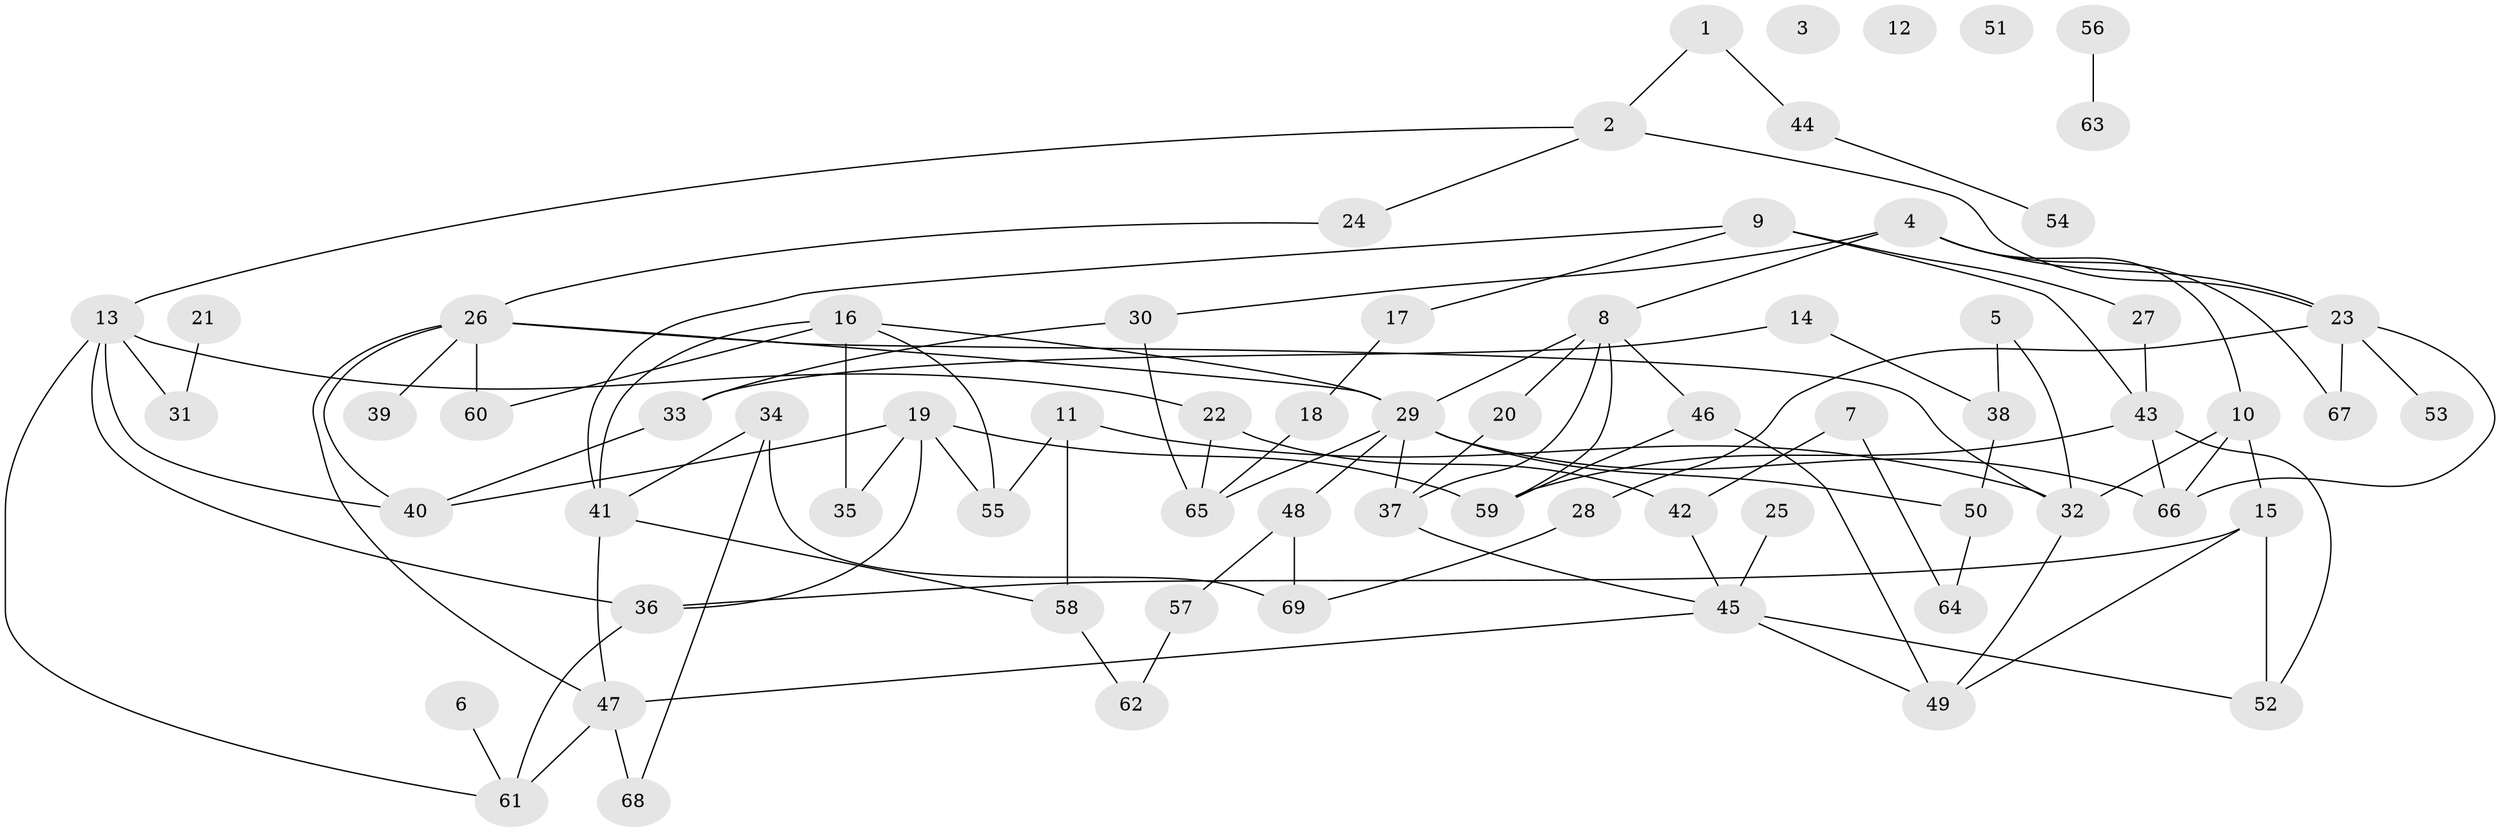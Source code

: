 // Generated by graph-tools (version 1.1) at 2025/25/03/09/25 03:25:22]
// undirected, 69 vertices, 105 edges
graph export_dot {
graph [start="1"]
  node [color=gray90,style=filled];
  1;
  2;
  3;
  4;
  5;
  6;
  7;
  8;
  9;
  10;
  11;
  12;
  13;
  14;
  15;
  16;
  17;
  18;
  19;
  20;
  21;
  22;
  23;
  24;
  25;
  26;
  27;
  28;
  29;
  30;
  31;
  32;
  33;
  34;
  35;
  36;
  37;
  38;
  39;
  40;
  41;
  42;
  43;
  44;
  45;
  46;
  47;
  48;
  49;
  50;
  51;
  52;
  53;
  54;
  55;
  56;
  57;
  58;
  59;
  60;
  61;
  62;
  63;
  64;
  65;
  66;
  67;
  68;
  69;
  1 -- 2;
  1 -- 44;
  2 -- 13;
  2 -- 23;
  2 -- 24;
  4 -- 8;
  4 -- 10;
  4 -- 23;
  4 -- 30;
  4 -- 67;
  5 -- 32;
  5 -- 38;
  6 -- 61;
  7 -- 42;
  7 -- 64;
  8 -- 20;
  8 -- 29;
  8 -- 37;
  8 -- 46;
  8 -- 59;
  9 -- 17;
  9 -- 27;
  9 -- 41;
  9 -- 43;
  10 -- 15;
  10 -- 32;
  10 -- 66;
  11 -- 32;
  11 -- 55;
  11 -- 58;
  13 -- 22;
  13 -- 31;
  13 -- 36;
  13 -- 40;
  13 -- 61;
  14 -- 33;
  14 -- 38;
  15 -- 36;
  15 -- 49;
  15 -- 52;
  16 -- 29;
  16 -- 35;
  16 -- 41;
  16 -- 55;
  16 -- 60;
  17 -- 18;
  18 -- 65;
  19 -- 35;
  19 -- 36;
  19 -- 40;
  19 -- 55;
  19 -- 59;
  20 -- 37;
  21 -- 31;
  22 -- 42;
  22 -- 65;
  23 -- 28;
  23 -- 53;
  23 -- 66;
  23 -- 67;
  24 -- 26;
  25 -- 45;
  26 -- 29;
  26 -- 32;
  26 -- 39;
  26 -- 40;
  26 -- 47;
  26 -- 60;
  27 -- 43;
  28 -- 69;
  29 -- 37;
  29 -- 48;
  29 -- 50;
  29 -- 65;
  29 -- 66;
  30 -- 33;
  30 -- 65;
  32 -- 49;
  33 -- 40;
  34 -- 41;
  34 -- 68;
  34 -- 69;
  36 -- 61;
  37 -- 45;
  38 -- 50;
  41 -- 47;
  41 -- 58;
  42 -- 45;
  43 -- 52;
  43 -- 59;
  43 -- 66;
  44 -- 54;
  45 -- 47;
  45 -- 49;
  45 -- 52;
  46 -- 49;
  46 -- 59;
  47 -- 61;
  47 -- 68;
  48 -- 57;
  48 -- 69;
  50 -- 64;
  56 -- 63;
  57 -- 62;
  58 -- 62;
}
